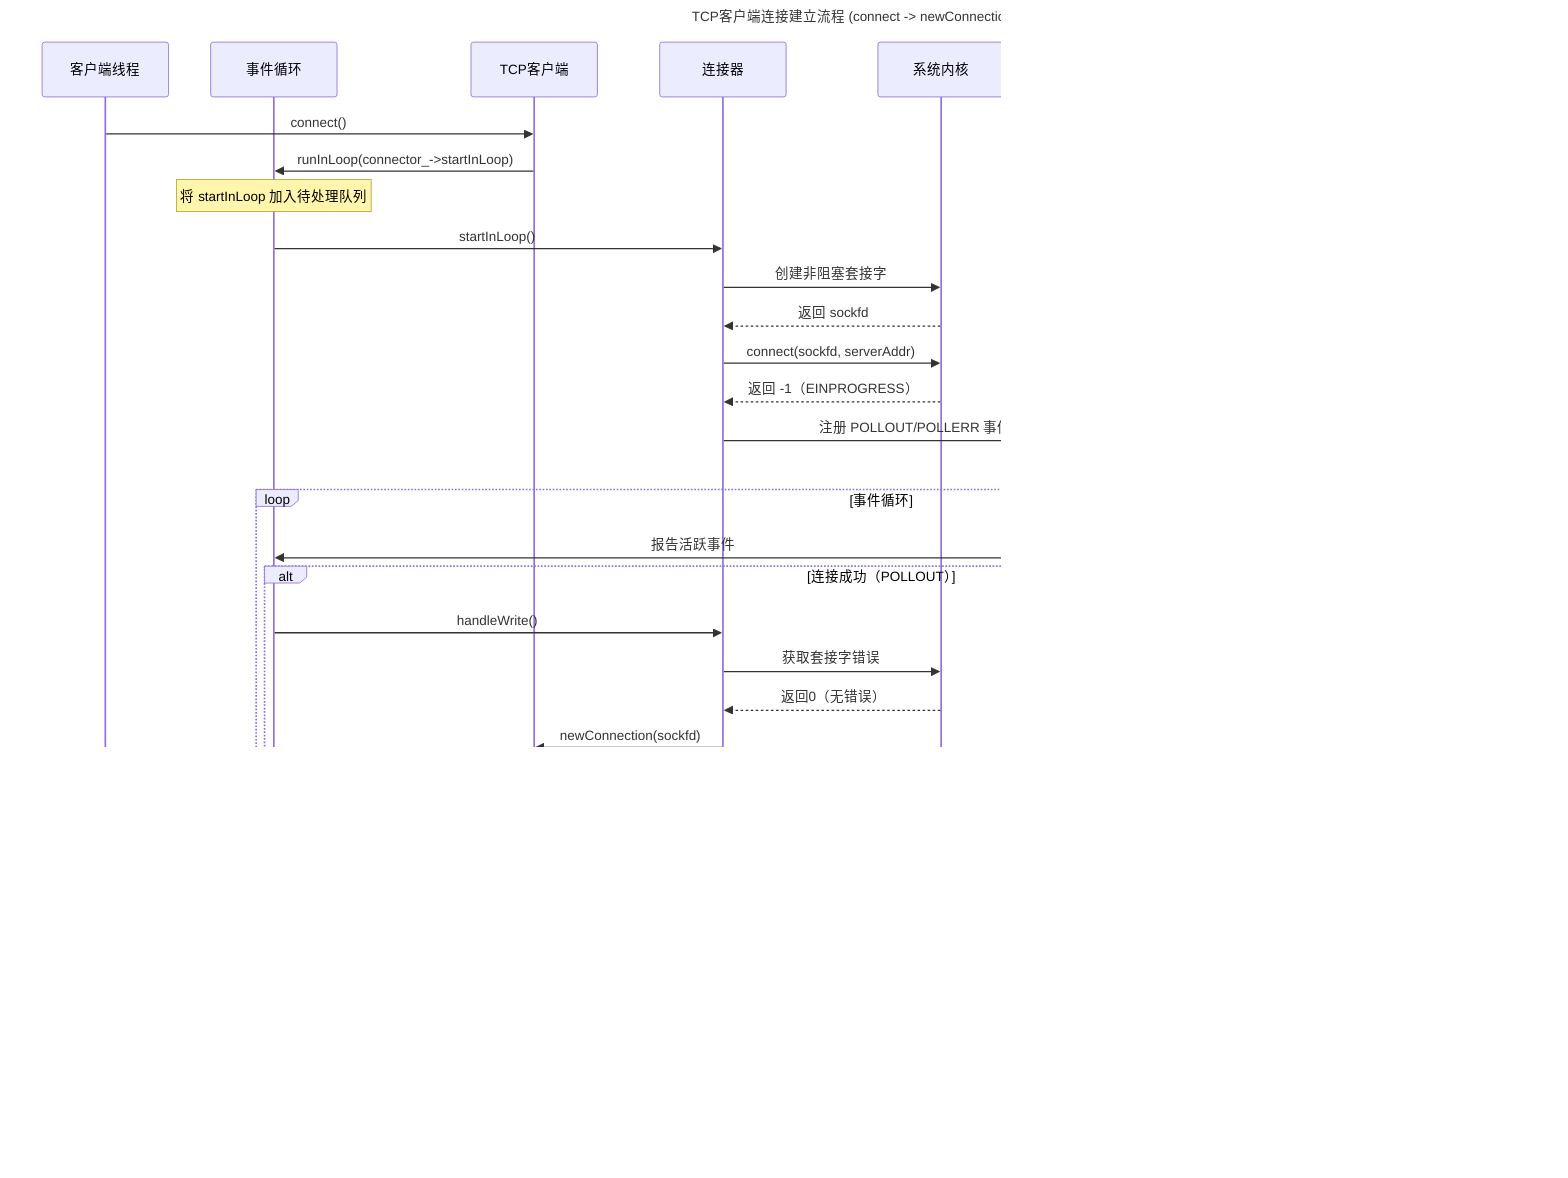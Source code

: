 sequenceDiagram
    title TCP客户端连接建立流程 (connect -> newConnection)

    participant ClientThread as 客户端线程
    participant EventLoop as 事件循环
    participant TcpClient as TCP客户端
    participant Connector as 连接器
    participant OSKernel as 系统内核
    participant Poller as 轮询器
    participant TcpConnection as TCP连接

    ClientThread->>TcpClient: connect()
    TcpClient->>EventLoop: runInLoop(connector_->startInLoop)
    Note over EventLoop: 将 startInLoop 加入待处理队列

    EventLoop->>Connector: startInLoop()
    Connector->>OSKernel: 创建非阻塞套接字
    OSKernel-->>Connector: 返回 sockfd
    Connector->>OSKernel: connect(sockfd, serverAddr)
    OSKernel-->>Connector: 返回 -1（EINPROGRESS）
    Connector->>Poller: 注册 POLLOUT/POLLERR 事件
    Note over Poller: 开始监视套接字通道

    loop 事件循环
        Poller->>EventLoop: 报告活跃事件
        alt 连接成功（POLLOUT）
            EventLoop->>Connector: handleWrite()
            Connector->>OSKernel: 获取套接字错误
            OSKernel-->>Connector: 返回0（无错误）
            Connector->>TcpClient: newConnection(sockfd)
            TcpClient->>TcpConnection: 创建连接对象
            TcpClient->>用户回调: 执行连接建立回调
        else 连接失败（POLLERR）
            EventLoop->>Connector: handleError()
            Connector->>OSKernel: 获取错误详情
            OSKernel-->>Connector: 返回错误
            Connector->>Connector: 清理资源并重试
        end
    end
